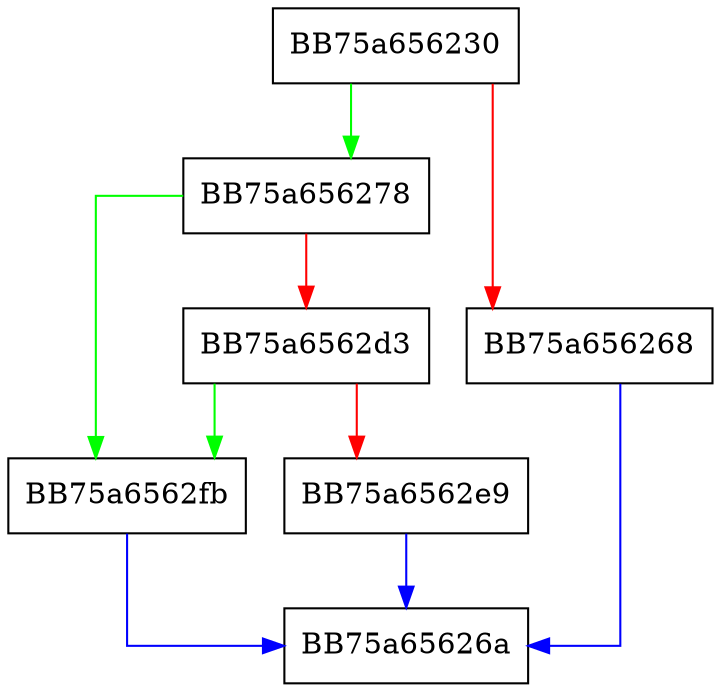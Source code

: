 digraph IsMine {
  node [shape="box"];
  graph [splines=ortho];
  BB75a656230 -> BB75a656278 [color="green"];
  BB75a656230 -> BB75a656268 [color="red"];
  BB75a656268 -> BB75a65626a [color="blue"];
  BB75a656278 -> BB75a6562fb [color="green"];
  BB75a656278 -> BB75a6562d3 [color="red"];
  BB75a6562d3 -> BB75a6562fb [color="green"];
  BB75a6562d3 -> BB75a6562e9 [color="red"];
  BB75a6562e9 -> BB75a65626a [color="blue"];
  BB75a6562fb -> BB75a65626a [color="blue"];
}
